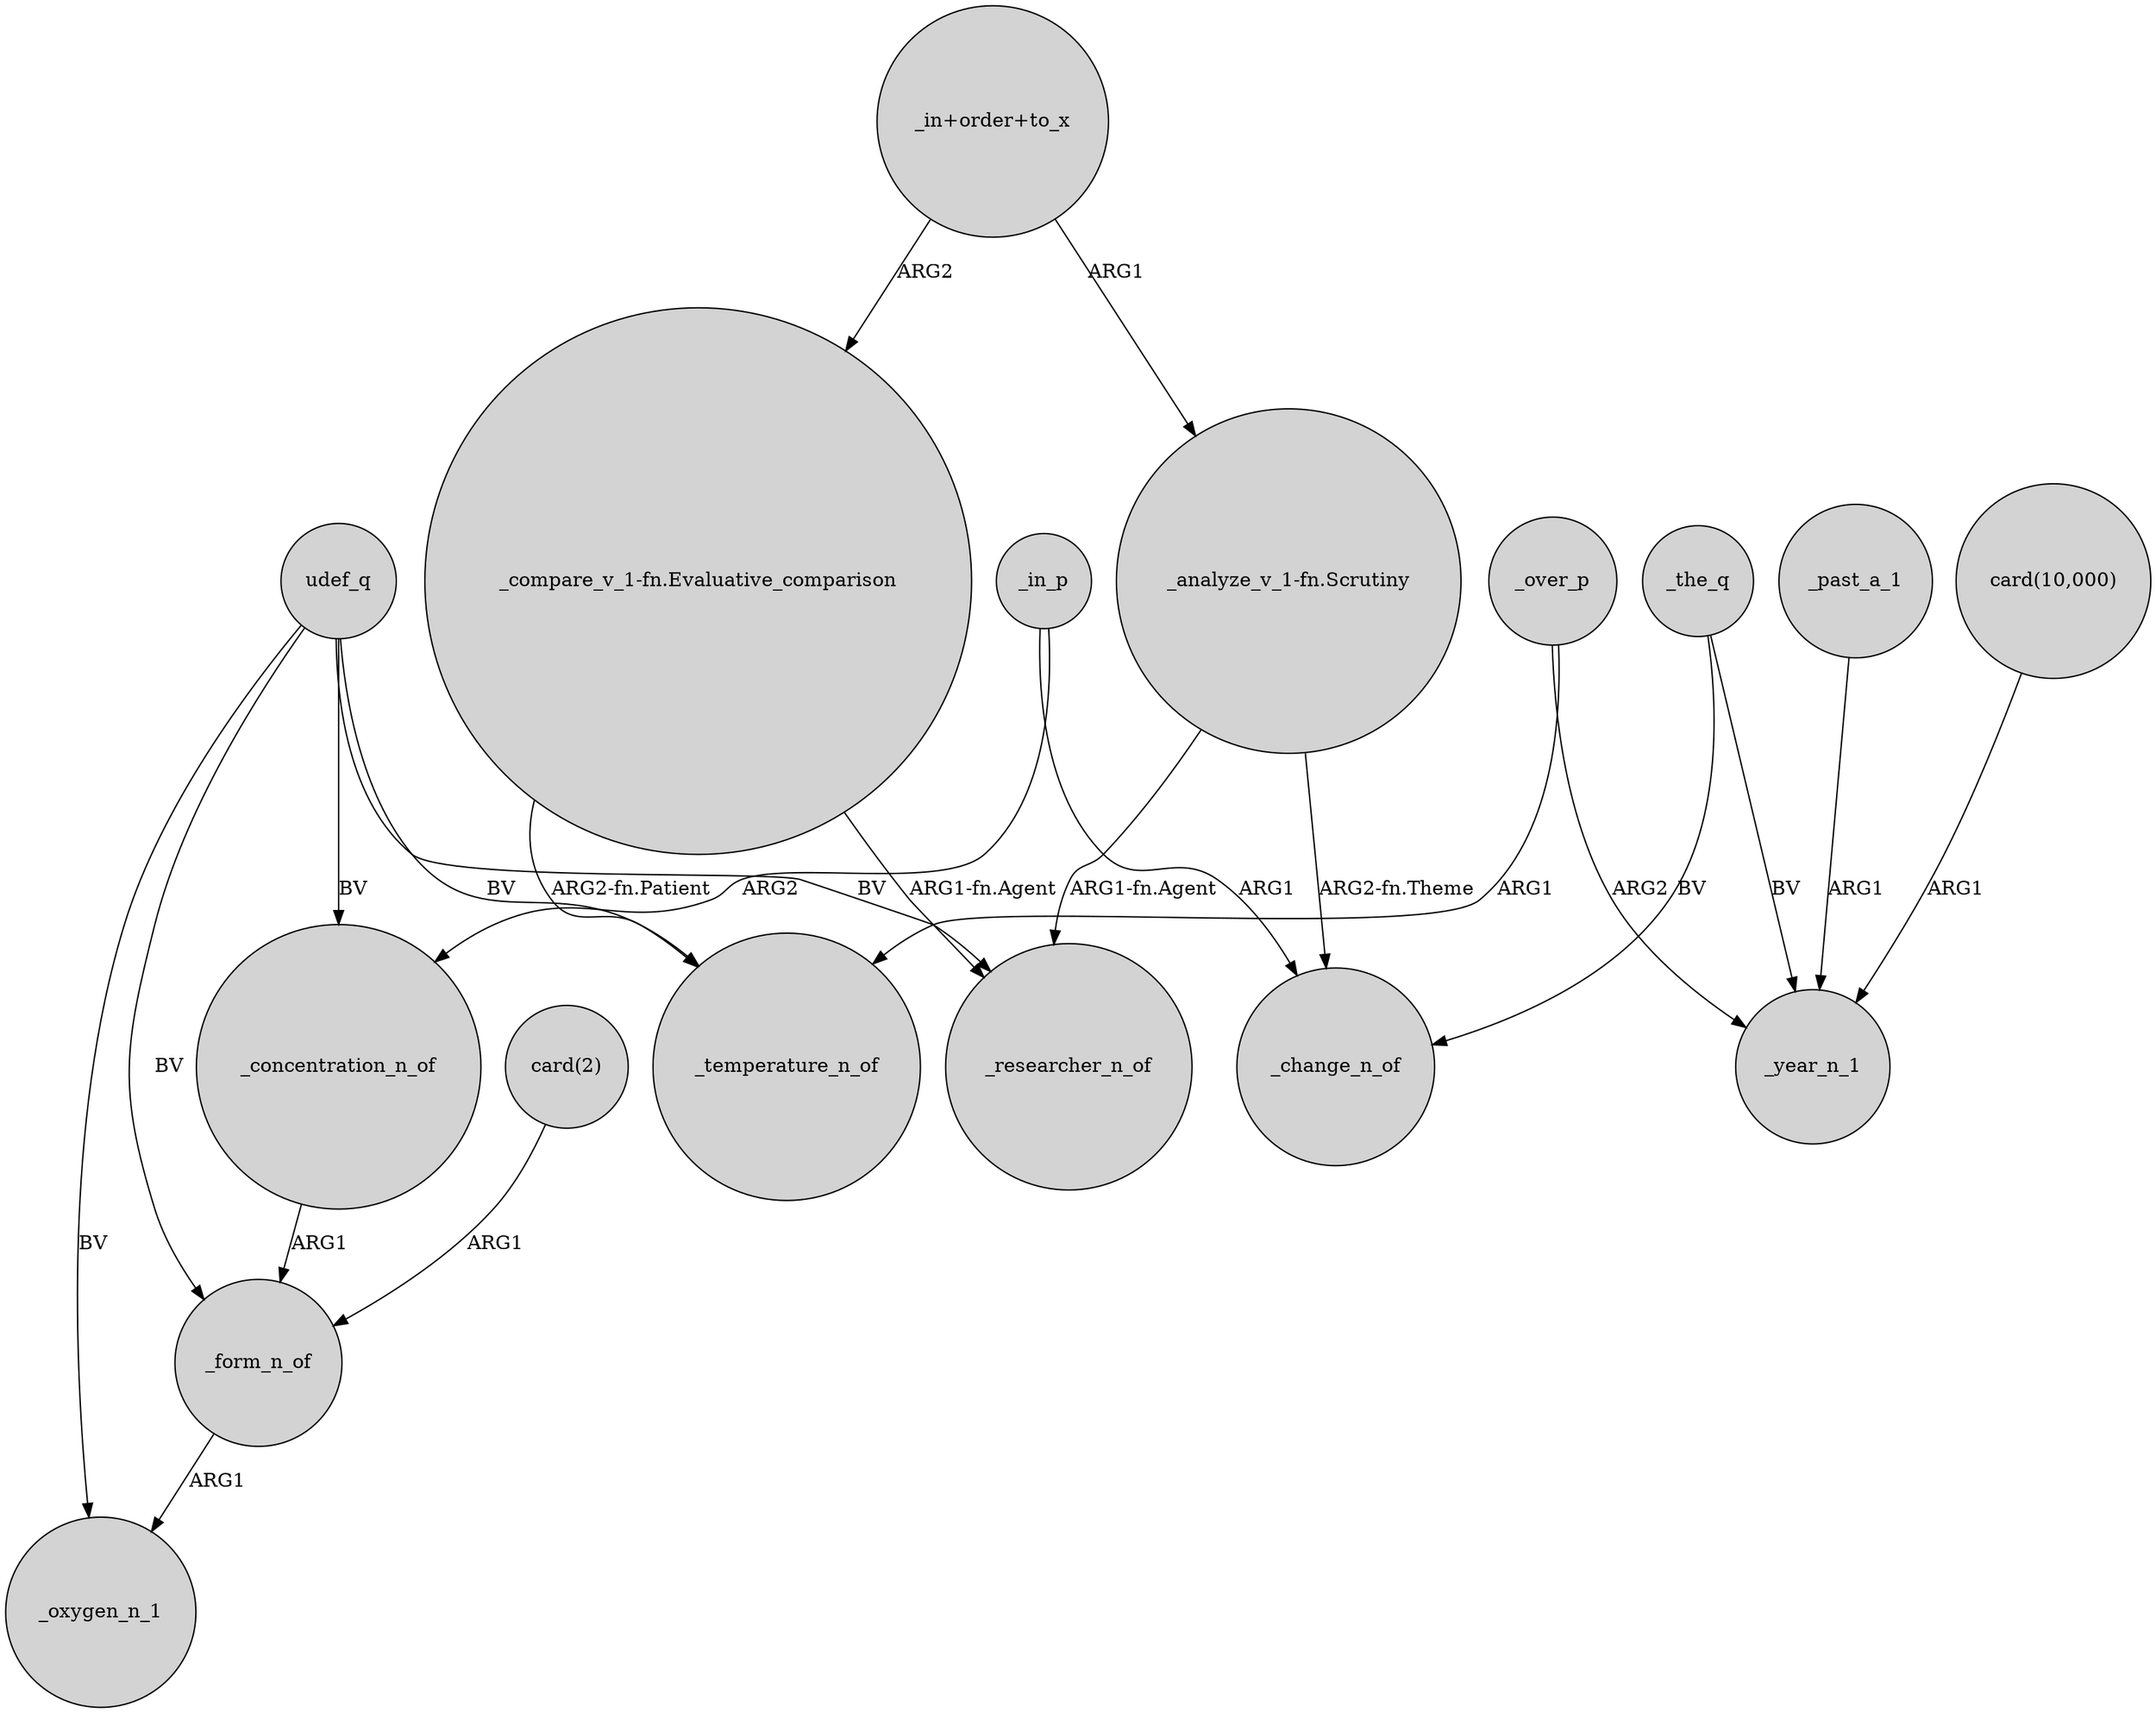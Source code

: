 digraph {
	node [shape=circle style=filled]
	_form_n_of -> _oxygen_n_1 [label=ARG1]
	"_in+order+to_x" -> "_compare_v_1-fn.Evaluative_comparison" [label=ARG2]
	"_analyze_v_1-fn.Scrutiny" -> _change_n_of [label="ARG2-fn.Theme"]
	_in_p -> _concentration_n_of [label=ARG2]
	_past_a_1 -> _year_n_1 [label=ARG1]
	_in_p -> _change_n_of [label=ARG1]
	"_analyze_v_1-fn.Scrutiny" -> _researcher_n_of [label="ARG1-fn.Agent"]
	udef_q -> _temperature_n_of [label=BV]
	udef_q -> _researcher_n_of [label=BV]
	"_compare_v_1-fn.Evaluative_comparison" -> _temperature_n_of [label="ARG2-fn.Patient"]
	_the_q -> _year_n_1 [label=BV]
	udef_q -> _form_n_of [label=BV]
	"_in+order+to_x" -> "_analyze_v_1-fn.Scrutiny" [label=ARG1]
	_over_p -> _year_n_1 [label=ARG2]
	_the_q -> _change_n_of [label=BV]
	udef_q -> _concentration_n_of [label=BV]
	_over_p -> _temperature_n_of [label=ARG1]
	"card(10,000)" -> _year_n_1 [label=ARG1]
	udef_q -> _oxygen_n_1 [label=BV]
	"card(2)" -> _form_n_of [label=ARG1]
	_concentration_n_of -> _form_n_of [label=ARG1]
	"_compare_v_1-fn.Evaluative_comparison" -> _researcher_n_of [label="ARG1-fn.Agent"]
}
